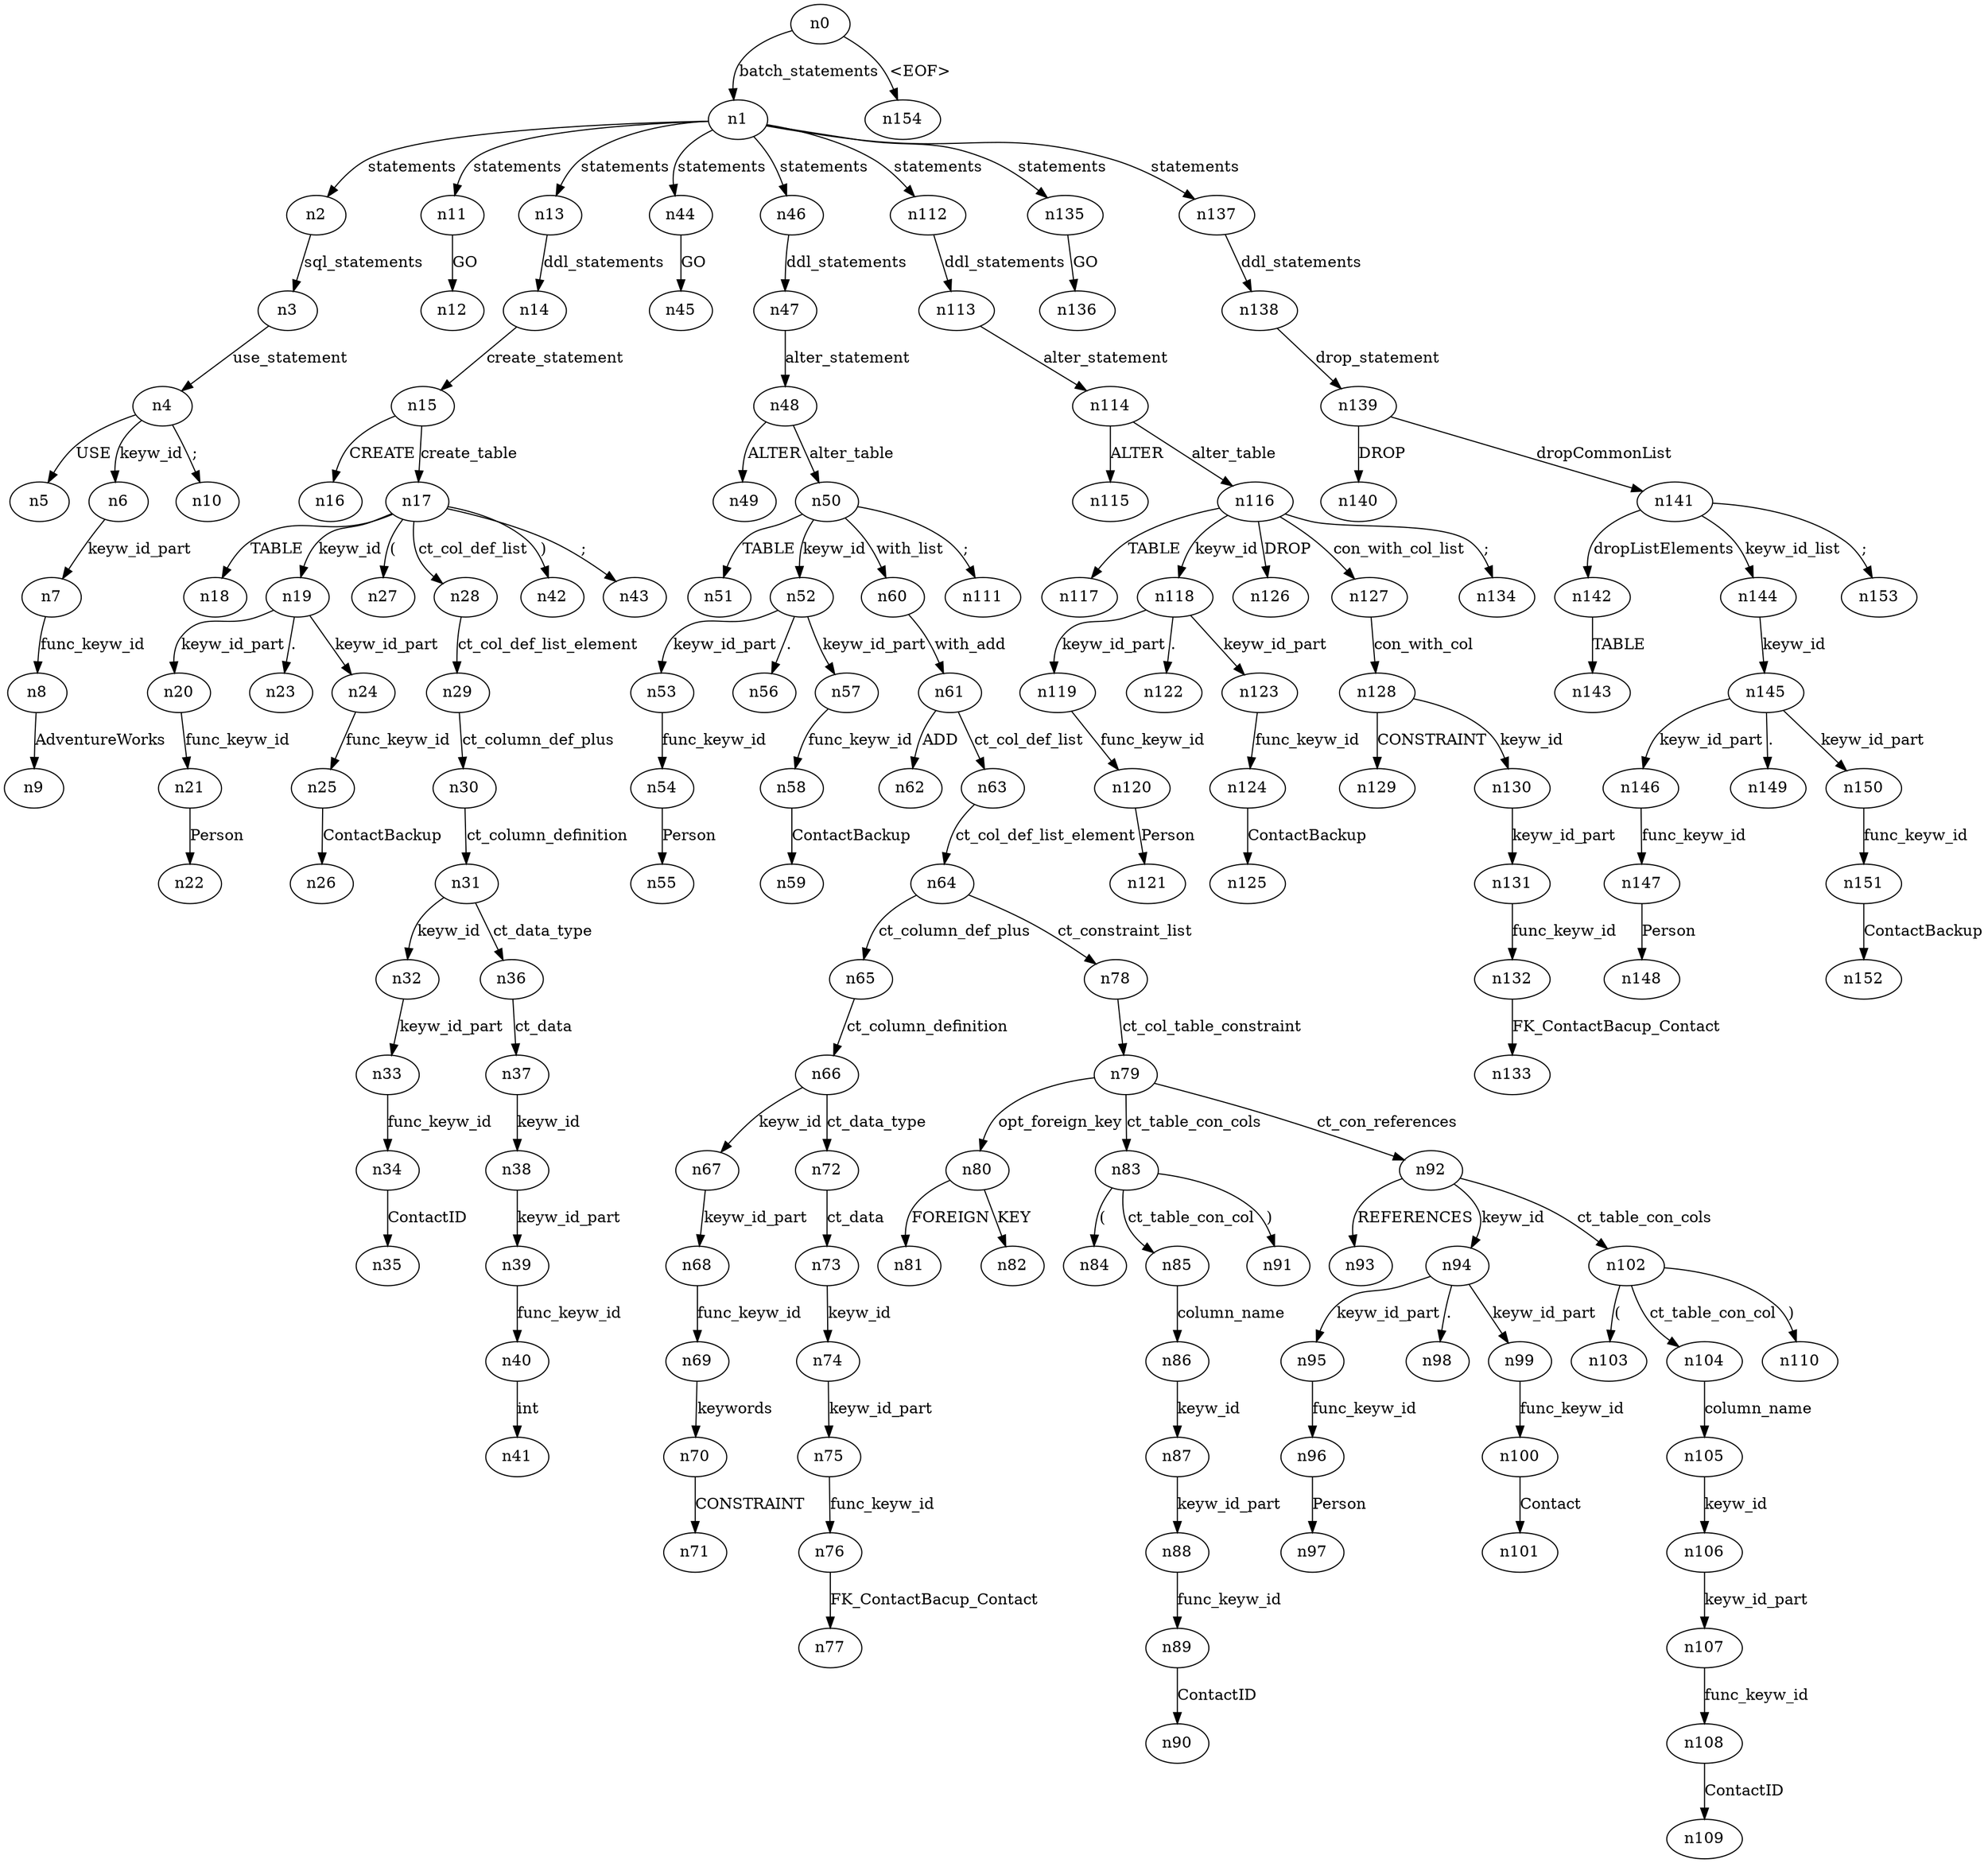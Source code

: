 digraph ParseTree {
  n0 -> n1 [label="batch_statements"];
  n1 -> n2 [label="statements"];
  n2 -> n3 [label="sql_statements"];
  n3 -> n4 [label="use_statement"];
  n4 -> n5 [label="USE"];
  n4 -> n6 [label="keyw_id"];
  n6 -> n7 [label="keyw_id_part"];
  n7 -> n8 [label="func_keyw_id"];
  n8 -> n9 [label="AdventureWorks"];
  n4 -> n10 [label=";"];
  n1 -> n11 [label="statements"];
  n11 -> n12 [label="GO"];
  n1 -> n13 [label="statements"];
  n13 -> n14 [label="ddl_statements"];
  n14 -> n15 [label="create_statement"];
  n15 -> n16 [label="CREATE"];
  n15 -> n17 [label="create_table"];
  n17 -> n18 [label="TABLE"];
  n17 -> n19 [label="keyw_id"];
  n19 -> n20 [label="keyw_id_part"];
  n20 -> n21 [label="func_keyw_id"];
  n21 -> n22 [label="Person"];
  n19 -> n23 [label="."];
  n19 -> n24 [label="keyw_id_part"];
  n24 -> n25 [label="func_keyw_id"];
  n25 -> n26 [label="ContactBackup"];
  n17 -> n27 [label="("];
  n17 -> n28 [label="ct_col_def_list"];
  n28 -> n29 [label="ct_col_def_list_element"];
  n29 -> n30 [label="ct_column_def_plus"];
  n30 -> n31 [label="ct_column_definition"];
  n31 -> n32 [label="keyw_id"];
  n32 -> n33 [label="keyw_id_part"];
  n33 -> n34 [label="func_keyw_id"];
  n34 -> n35 [label="ContactID"];
  n31 -> n36 [label="ct_data_type"];
  n36 -> n37 [label="ct_data"];
  n37 -> n38 [label="keyw_id"];
  n38 -> n39 [label="keyw_id_part"];
  n39 -> n40 [label="func_keyw_id"];
  n40 -> n41 [label="int"];
  n17 -> n42 [label=")"];
  n17 -> n43 [label=";"];
  n1 -> n44 [label="statements"];
  n44 -> n45 [label="GO"];
  n1 -> n46 [label="statements"];
  n46 -> n47 [label="ddl_statements"];
  n47 -> n48 [label="alter_statement"];
  n48 -> n49 [label="ALTER"];
  n48 -> n50 [label="alter_table"];
  n50 -> n51 [label="TABLE"];
  n50 -> n52 [label="keyw_id"];
  n52 -> n53 [label="keyw_id_part"];
  n53 -> n54 [label="func_keyw_id"];
  n54 -> n55 [label="Person"];
  n52 -> n56 [label="."];
  n52 -> n57 [label="keyw_id_part"];
  n57 -> n58 [label="func_keyw_id"];
  n58 -> n59 [label="ContactBackup"];
  n50 -> n60 [label="with_list"];
  n60 -> n61 [label="with_add"];
  n61 -> n62 [label="ADD"];
  n61 -> n63 [label="ct_col_def_list"];
  n63 -> n64 [label="ct_col_def_list_element"];
  n64 -> n65 [label="ct_column_def_plus"];
  n65 -> n66 [label="ct_column_definition"];
  n66 -> n67 [label="keyw_id"];
  n67 -> n68 [label="keyw_id_part"];
  n68 -> n69 [label="func_keyw_id"];
  n69 -> n70 [label="keywords"];
  n70 -> n71 [label="CONSTRAINT"];
  n66 -> n72 [label="ct_data_type"];
  n72 -> n73 [label="ct_data"];
  n73 -> n74 [label="keyw_id"];
  n74 -> n75 [label="keyw_id_part"];
  n75 -> n76 [label="func_keyw_id"];
  n76 -> n77 [label="FK_ContactBacup_Contact"];
  n64 -> n78 [label="ct_constraint_list"];
  n78 -> n79 [label="ct_col_table_constraint"];
  n79 -> n80 [label="opt_foreign_key"];
  n80 -> n81 [label="FOREIGN"];
  n80 -> n82 [label="KEY"];
  n79 -> n83 [label="ct_table_con_cols"];
  n83 -> n84 [label="("];
  n83 -> n85 [label="ct_table_con_col"];
  n85 -> n86 [label="column_name"];
  n86 -> n87 [label="keyw_id"];
  n87 -> n88 [label="keyw_id_part"];
  n88 -> n89 [label="func_keyw_id"];
  n89 -> n90 [label="ContactID"];
  n83 -> n91 [label=")"];
  n79 -> n92 [label="ct_con_references"];
  n92 -> n93 [label="REFERENCES"];
  n92 -> n94 [label="keyw_id"];
  n94 -> n95 [label="keyw_id_part"];
  n95 -> n96 [label="func_keyw_id"];
  n96 -> n97 [label="Person"];
  n94 -> n98 [label="."];
  n94 -> n99 [label="keyw_id_part"];
  n99 -> n100 [label="func_keyw_id"];
  n100 -> n101 [label="Contact"];
  n92 -> n102 [label="ct_table_con_cols"];
  n102 -> n103 [label="("];
  n102 -> n104 [label="ct_table_con_col"];
  n104 -> n105 [label="column_name"];
  n105 -> n106 [label="keyw_id"];
  n106 -> n107 [label="keyw_id_part"];
  n107 -> n108 [label="func_keyw_id"];
  n108 -> n109 [label="ContactID"];
  n102 -> n110 [label=")"];
  n50 -> n111 [label=";"];
  n1 -> n112 [label="statements"];
  n112 -> n113 [label="ddl_statements"];
  n113 -> n114 [label="alter_statement"];
  n114 -> n115 [label="ALTER"];
  n114 -> n116 [label="alter_table"];
  n116 -> n117 [label="TABLE"];
  n116 -> n118 [label="keyw_id"];
  n118 -> n119 [label="keyw_id_part"];
  n119 -> n120 [label="func_keyw_id"];
  n120 -> n121 [label="Person"];
  n118 -> n122 [label="."];
  n118 -> n123 [label="keyw_id_part"];
  n123 -> n124 [label="func_keyw_id"];
  n124 -> n125 [label="ContactBackup"];
  n116 -> n126 [label="DROP"];
  n116 -> n127 [label="con_with_col_list"];
  n127 -> n128 [label="con_with_col"];
  n128 -> n129 [label="CONSTRAINT"];
  n128 -> n130 [label="keyw_id"];
  n130 -> n131 [label="keyw_id_part"];
  n131 -> n132 [label="func_keyw_id"];
  n132 -> n133 [label="FK_ContactBacup_Contact"];
  n116 -> n134 [label=";"];
  n1 -> n135 [label="statements"];
  n135 -> n136 [label="GO"];
  n1 -> n137 [label="statements"];
  n137 -> n138 [label="ddl_statements"];
  n138 -> n139 [label="drop_statement"];
  n139 -> n140 [label="DROP"];
  n139 -> n141 [label="dropCommonList"];
  n141 -> n142 [label="dropListElements"];
  n142 -> n143 [label="TABLE"];
  n141 -> n144 [label="keyw_id_list"];
  n144 -> n145 [label="keyw_id"];
  n145 -> n146 [label="keyw_id_part"];
  n146 -> n147 [label="func_keyw_id"];
  n147 -> n148 [label="Person"];
  n145 -> n149 [label="."];
  n145 -> n150 [label="keyw_id_part"];
  n150 -> n151 [label="func_keyw_id"];
  n151 -> n152 [label="ContactBackup"];
  n141 -> n153 [label=";"];
  n0 -> n154 [label="<EOF>"];
}